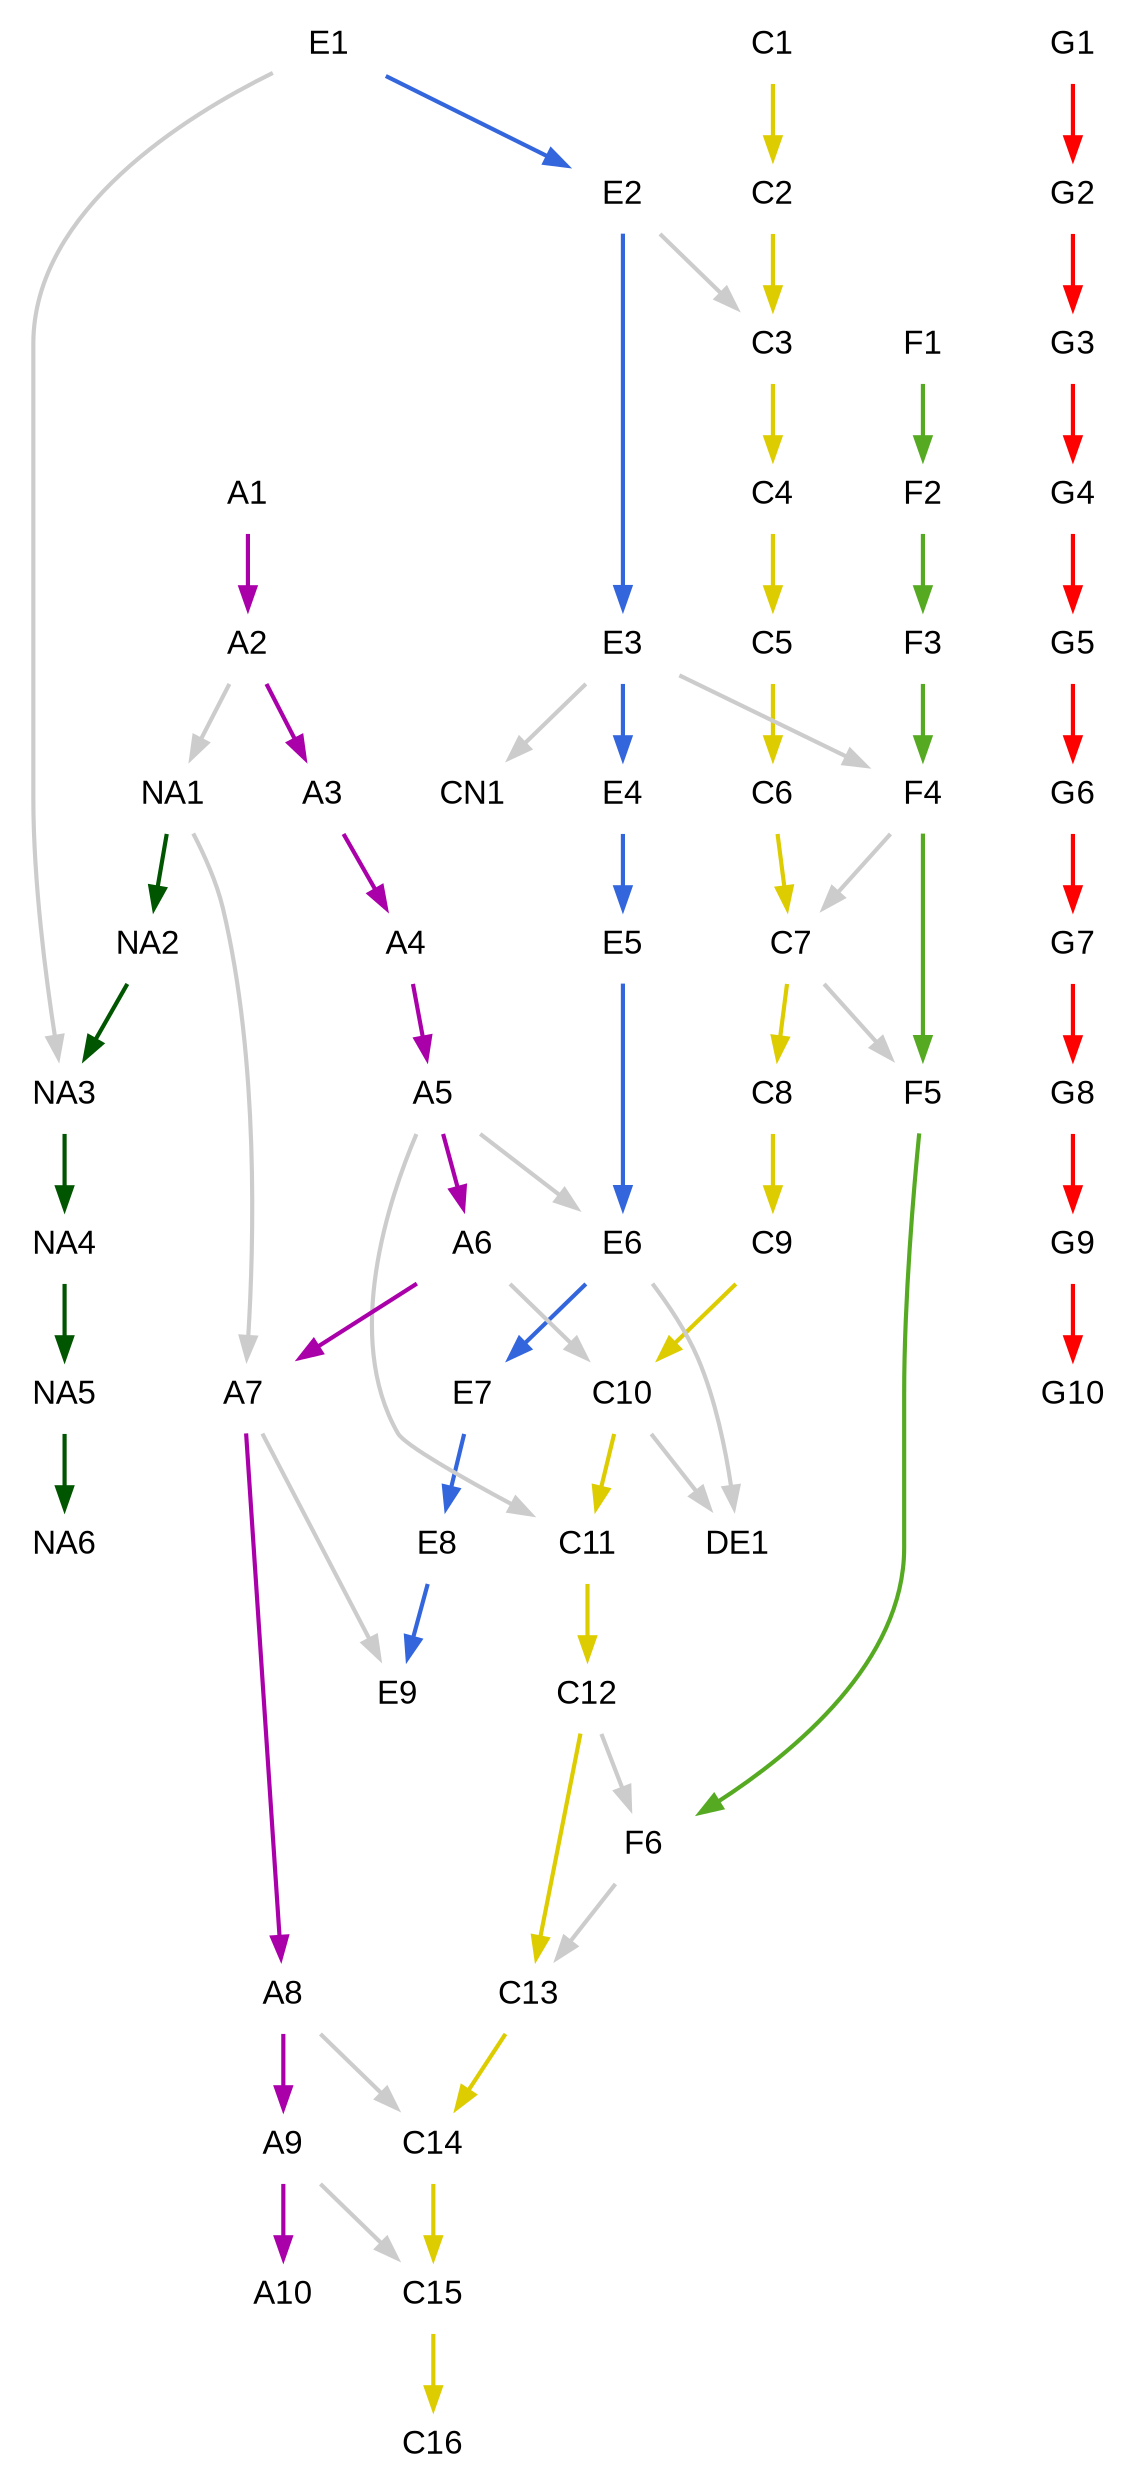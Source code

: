digraph G {
  node [shape=plaintext;style=inviz;fillcolor="#EEF2FF";fontsize=16; fontname=arial;]
  edge [style=bold;color="#005500"]
  NA1 -> NA2;
  NA2 -> NA3;
  NA3 -> NA4;
  NA4 -> NA5;
  NA5 -> NA6;
  edge [style=bold;color="#FF0000"]
  G1 -> G2;
  G2 -> G3;
  G3 -> G4;
  G4 -> G5;
  G5 -> G6;
  G6 -> G7;
  G7 -> G8;
  G8 -> G9;
  G9 -> G10;
  edge [style=bold;color="#DDCC00"]
  C1 -> C2;
  C2 -> C3;
  C3 -> C4;
  C4 -> C5;
  C5 -> C6;
  C6 -> C7;
  C7 -> C8;
  C8 -> C9;
  C9 -> C10;
  C10 -> C11;
  C11 -> C12;
  C12 -> C13;
  C13 -> C14;
  C14 -> C15;
  C15 -> C16;
  edge [style=bold;color="#3366DD"]
  E1 -> E2;
  E2 -> E3;
  E3 -> E4;
  E4 -> E5;
  E5 -> E6;
  E6 -> E7;
  E7 -> E8;
  E8 -> E9;
  edge [style=bold;color="#CCCCCC"]
  A2 -> NA1;
  A5 -> C11;
  A5 -> E6;
  A6 -> C10;
  A7 -> E9;
  A8 -> C14;
  A9 -> C15;
  E1 -> NA3;
  E2 -> C3;
  E3 -> F4;
  E3 -> CN1;
  E6 -> DE1;
  C7 -> F5;
  C10 -> DE1;
  C12 -> F6;
  F4 -> C7;
  F6 -> C13;
  NA1 -> A7;
  edge [style=bold;color="#AA00AA"]
  A1 -> A2;
  A2 -> A3;
  A3 -> A4;
  A4 -> A5;
  A5 -> A6;
  A6 -> A7;
  A7 -> A8;
  A8 -> A9;
  A9 -> A10;
  edge [style=bold;color="#55AA22"]
  F1 -> F2;
  F2 -> F3;
  F3 -> F4;
  F4 -> F5;
  F5 -> F6;

}

